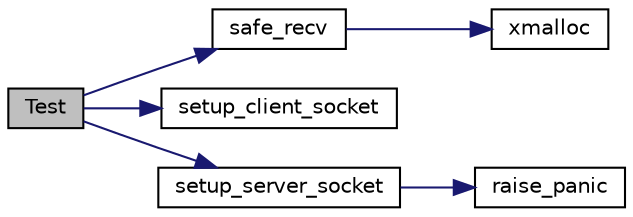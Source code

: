 digraph "Test"
{
 // LATEX_PDF_SIZE
  edge [fontname="Helvetica",fontsize="10",labelfontname="Helvetica",labelfontsize="10"];
  node [fontname="Helvetica",fontsize="10",shape=record];
  rankdir="LR";
  Node1 [label="Test",height=0.2,width=0.4,color="black", fillcolor="grey75", style="filled", fontcolor="black",tooltip=" "];
  Node1 -> Node2 [color="midnightblue",fontsize="10",style="solid",fontname="Helvetica"];
  Node2 [label="safe_recv",height=0.2,width=0.4,color="black", fillcolor="white", style="filled",URL="$safe__io_8h.html#a11618f30f0d5d1293329f1d6804ff5fa",tooltip="Receive a message from a client safely."];
  Node2 -> Node3 [color="midnightblue",fontsize="10",style="solid",fontname="Helvetica"];
  Node3 [label="xmalloc",height=0.2,width=0.4,color="black", fillcolor="white", style="filled",URL="$epoll__server_2utils_2xalloc_8c.html#a42ccfa6fc49cc4ce90cc44cd05052490",tooltip="Malloc wrapper that exit on failure."];
  Node1 -> Node4 [color="midnightblue",fontsize="10",style="solid",fontname="Helvetica"];
  Node4 [label="setup_client_socket",height=0.2,width=0.4,color="black", fillcolor="white", style="filled",URL="$init__socket_8h.html#aeb1ff62bccbab70efeeac34f505ceb36",tooltip="Create a connection socket."];
  Node1 -> Node5 [color="midnightblue",fontsize="10",style="solid",fontname="Helvetica"];
  Node5 [label="setup_server_socket",height=0.2,width=0.4,color="black", fillcolor="white", style="filled",URL="$init__socket_8h.html#a52a29341829d13d3e6bd26bfb9cd8939",tooltip="Create a listening socket."];
  Node5 -> Node6 [color="midnightblue",fontsize="10",style="solid",fontname="Helvetica"];
  Node6 [label="raise_panic",height=0.2,width=0.4,color="black", fillcolor="white", style="filled",URL="$logger_8h.html#aa3c3e5e89264af119696a729635581e4",tooltip="Log a CRITICAL error message & exit the program."];
}
